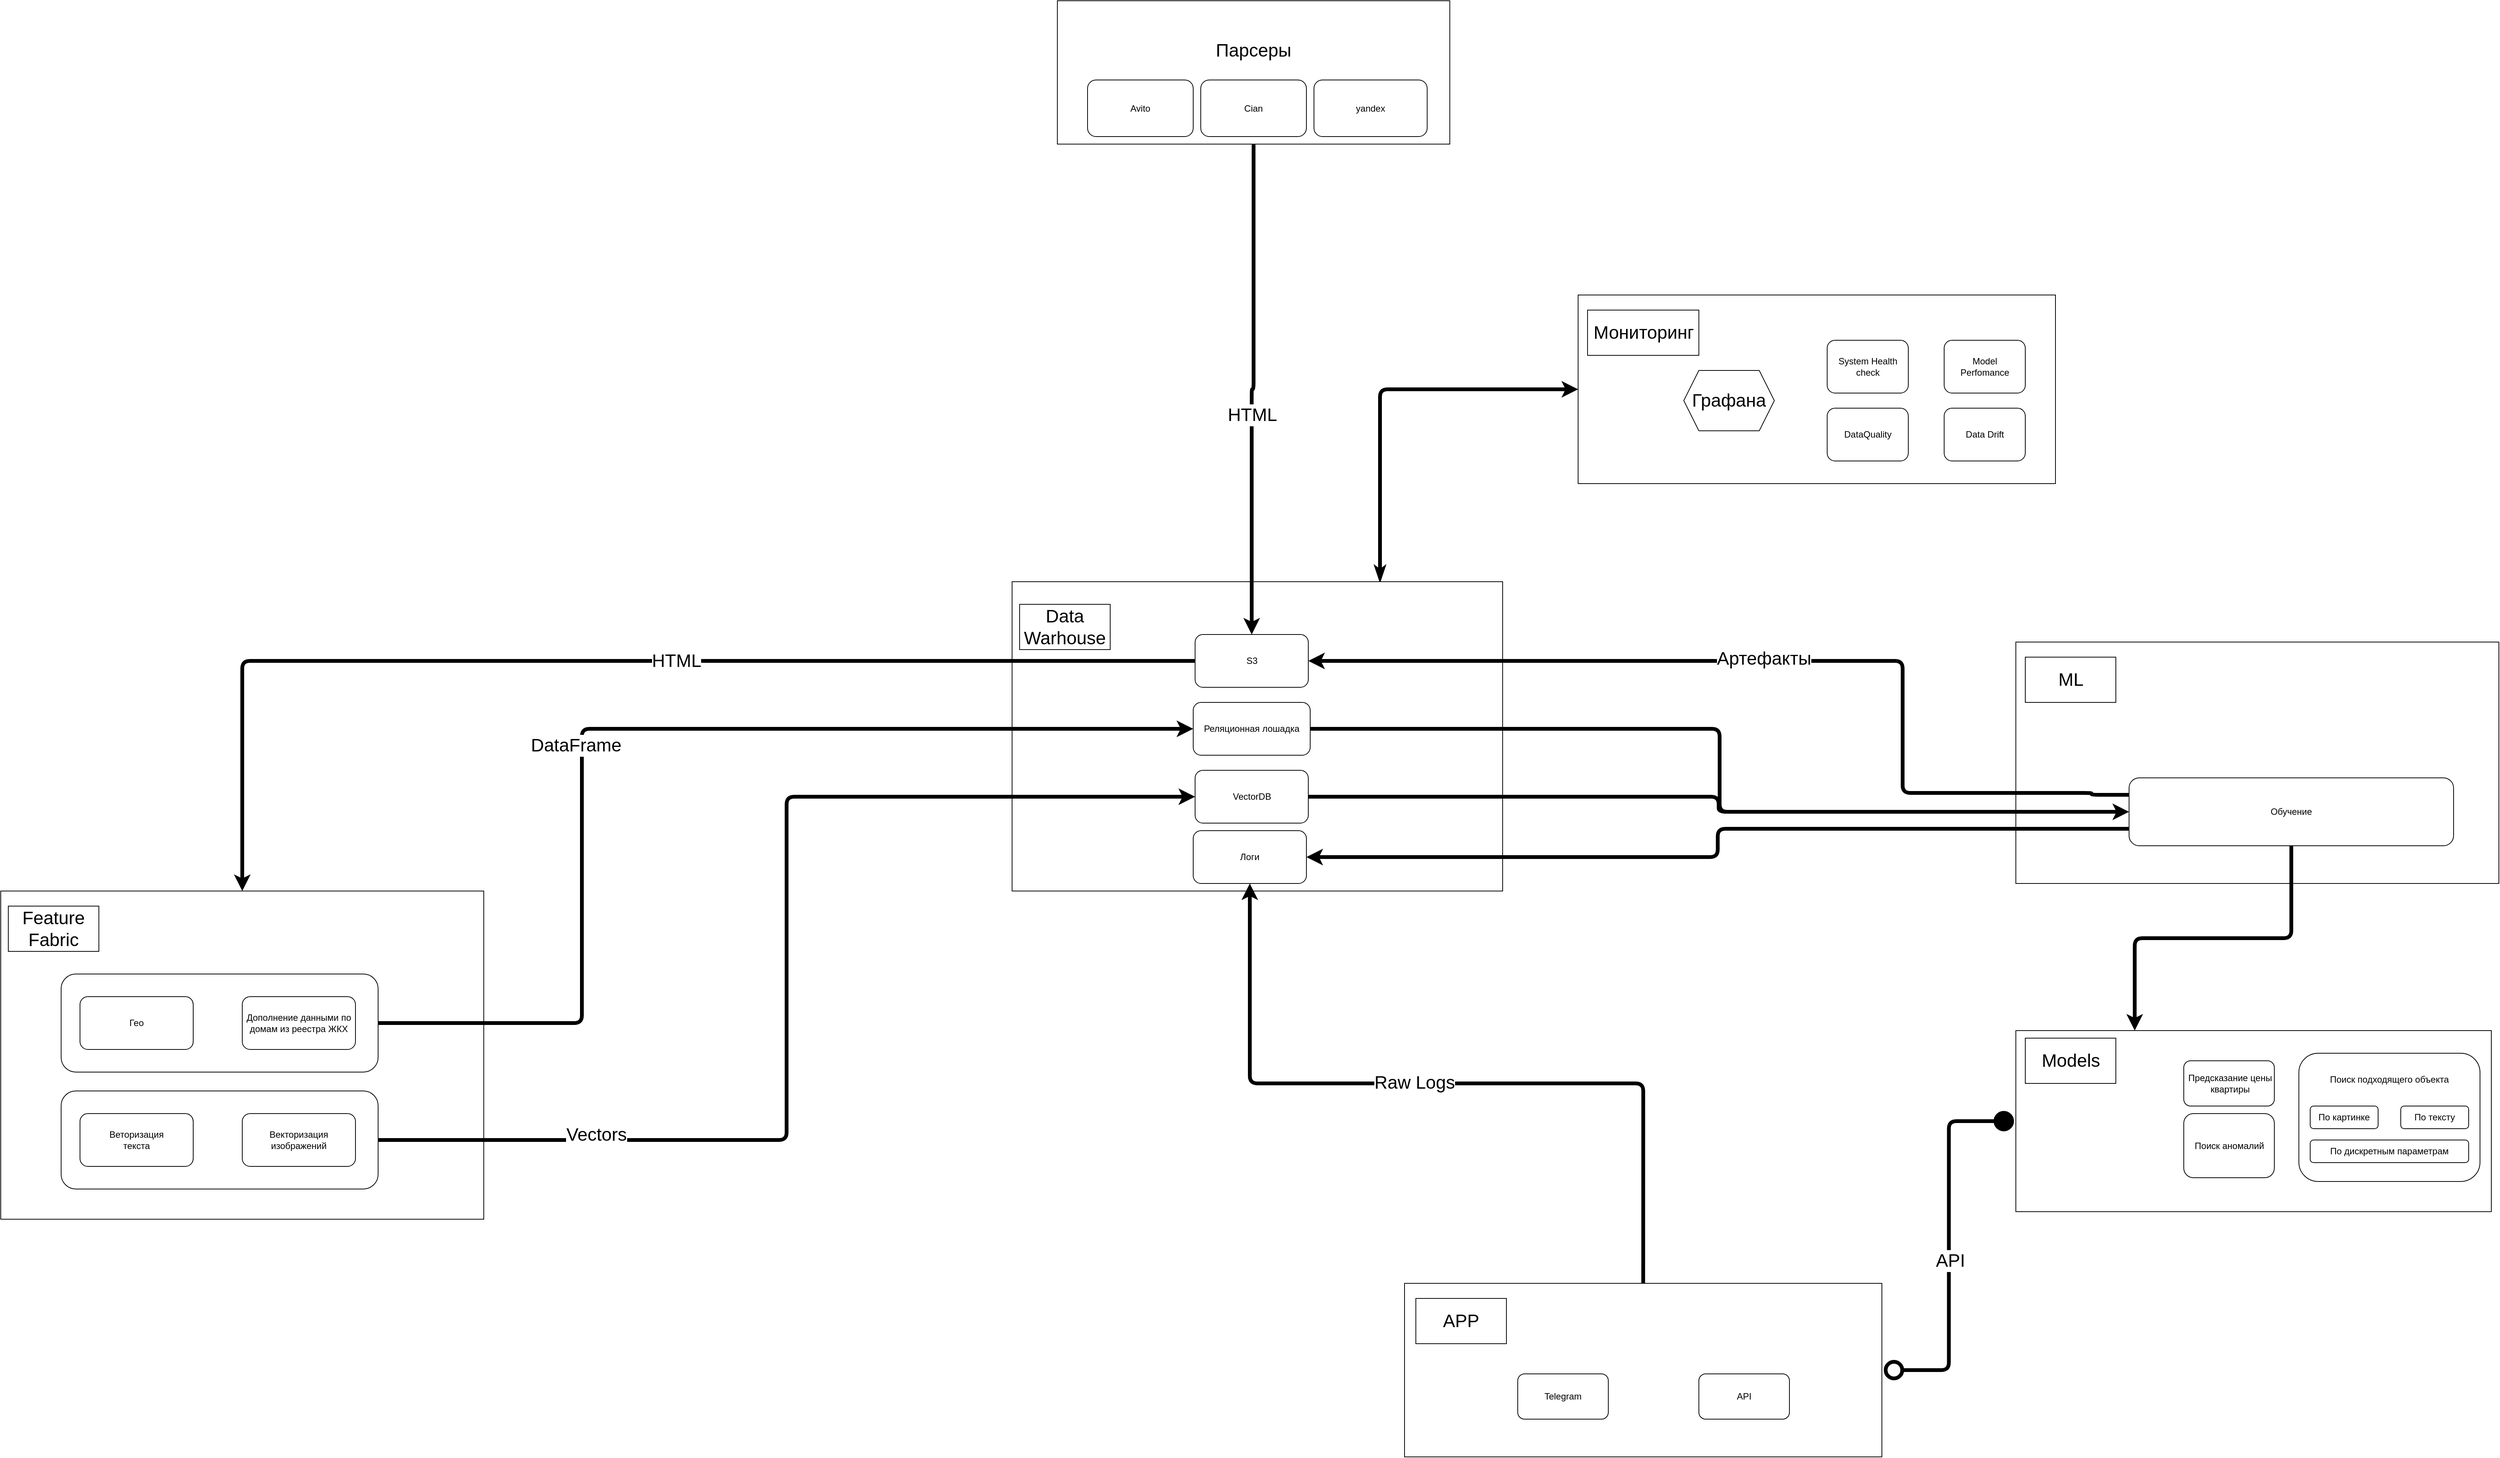 <mxfile>
    <diagram id="0-qSzlRTfHiEZyhpgsYa" name="Page-1">
        <mxGraphModel dx="5160" dy="5193" grid="1" gridSize="10" guides="1" tooltips="1" connect="1" arrows="1" fold="1" page="1" pageScale="1" pageWidth="1200" pageHeight="1920" math="0" shadow="0">
            <root>
                <mxCell id="0"/>
                <mxCell id="1" parent="0"/>
                <mxCell id="56" value="" style="rounded=0;whiteSpace=wrap;html=1;" parent="1" vertex="1">
                    <mxGeometry x="740" y="1750" width="640" height="435" as="geometry"/>
                </mxCell>
                <mxCell id="79" value="" style="rounded=1;whiteSpace=wrap;html=1;fontSize=24;" parent="1" vertex="1">
                    <mxGeometry x="820" y="1860" width="420" height="130" as="geometry"/>
                </mxCell>
                <mxCell id="71" value="" style="rounded=1;whiteSpace=wrap;html=1;fontSize=24;" parent="1" vertex="1">
                    <mxGeometry x="820" y="2015" width="420" height="130" as="geometry"/>
                </mxCell>
                <mxCell id="121" style="edgeStyle=orthogonalEdgeStyle;html=1;exitX=0.75;exitY=0;exitDx=0;exitDy=0;entryX=0;entryY=0.5;entryDx=0;entryDy=0;strokeWidth=5;fontSize=24;startArrow=classicThin;startFill=1;" edge="1" parent="1" source="7" target="95">
                    <mxGeometry relative="1" as="geometry"/>
                </mxCell>
                <mxCell id="7" value="&lt;span style=&quot;font-size: 24px;&quot;&gt;&lt;br&gt;&lt;/span&gt;" style="rounded=0;whiteSpace=wrap;html=1;" parent="1" vertex="1">
                    <mxGeometry x="2080" y="1340" width="650" height="410" as="geometry"/>
                </mxCell>
                <mxCell id="6" value="&lt;font style=&quot;font-size: 24px;&quot;&gt;Парсеры&lt;/font&gt;&lt;br&gt;&lt;br&gt;&lt;br&gt;&lt;br&gt;&lt;br&gt;" style="rounded=0;whiteSpace=wrap;html=1;" parent="1" vertex="1">
                    <mxGeometry x="2140" y="570" width="520" height="190" as="geometry"/>
                </mxCell>
                <mxCell id="2" value="Avito" style="rounded=1;whiteSpace=wrap;html=1;" parent="1" vertex="1">
                    <mxGeometry x="2180" y="675" width="140" height="75" as="geometry"/>
                </mxCell>
                <mxCell id="3" value="Cian" style="rounded=1;whiteSpace=wrap;html=1;" parent="1" vertex="1">
                    <mxGeometry x="2330" y="675" width="140" height="75" as="geometry"/>
                </mxCell>
                <mxCell id="4" value="yandex" style="rounded=1;whiteSpace=wrap;html=1;" parent="1" vertex="1">
                    <mxGeometry x="2480" y="675" width="150" height="75" as="geometry"/>
                </mxCell>
                <mxCell id="51" style="edgeStyle=orthogonalEdgeStyle;html=1;entryX=1;entryY=0.5;entryDx=0;entryDy=0;strokeColor=default;strokeWidth=5;fontSize=24;startArrow=circle;startFill=1;endArrow=circle;endFill=0;" parent="1" source="14" target="19" edge="1">
                    <mxGeometry relative="1" as="geometry"/>
                </mxCell>
                <mxCell id="114" value="API" style="edgeLabel;html=1;align=center;verticalAlign=middle;resizable=0;points=[];fontSize=24;" parent="51" vertex="1" connectable="0">
                    <mxGeometry x="0.078" y="1" relative="1" as="geometry">
                        <mxPoint as="offset"/>
                    </mxGeometry>
                </mxCell>
                <mxCell id="14" value="&lt;span style=&quot;font-size: 24px;&quot;&gt;&lt;br&gt;&lt;/span&gt;" style="rounded=0;whiteSpace=wrap;html=1;" parent="1" vertex="1">
                    <mxGeometry x="3410" y="1935" width="630" height="240" as="geometry"/>
                </mxCell>
                <mxCell id="15" value="&lt;div style=&quot;text-align: center;&quot;&gt;&lt;span style=&quot;background-color: initial;&quot;&gt;Предсказание цены квартиры&lt;/span&gt;&lt;br&gt;&lt;/div&gt;" style="rounded=1;whiteSpace=wrap;html=1;align=left;" parent="1" vertex="1">
                    <mxGeometry x="3632.5" y="1975" width="120" height="60" as="geometry"/>
                </mxCell>
                <mxCell id="52" style="edgeStyle=orthogonalEdgeStyle;html=1;entryX=0.5;entryY=1;entryDx=0;entryDy=0;strokeColor=default;strokeWidth=5;fontSize=24;startArrow=none;startFill=0;exitX=0.5;exitY=0;exitDx=0;exitDy=0;" parent="1" source="19" target="102" edge="1">
                    <mxGeometry relative="1" as="geometry">
                        <mxPoint x="2400" y="2060" as="targetPoint"/>
                    </mxGeometry>
                </mxCell>
                <mxCell id="111" value="Raw Logs" style="edgeLabel;html=1;align=center;verticalAlign=middle;resizable=0;points=[];fontSize=24;" parent="52" vertex="1" connectable="0">
                    <mxGeometry x="0.083" y="-1" relative="1" as="geometry">
                        <mxPoint x="1" as="offset"/>
                    </mxGeometry>
                </mxCell>
                <mxCell id="19" value="&lt;span style=&quot;font-size: 24px;&quot;&gt;&lt;br&gt;&lt;/span&gt;" style="rounded=0;whiteSpace=wrap;html=1;" parent="1" vertex="1">
                    <mxGeometry x="2600" y="2270" width="632.5" height="230" as="geometry"/>
                </mxCell>
                <mxCell id="20" value="Telegram" style="rounded=1;whiteSpace=wrap;html=1;" parent="1" vertex="1">
                    <mxGeometry x="2750" y="2390" width="120" height="60" as="geometry"/>
                </mxCell>
                <mxCell id="21" value="API" style="rounded=1;whiteSpace=wrap;html=1;" parent="1" vertex="1">
                    <mxGeometry x="2990" y="2390" width="120" height="60" as="geometry"/>
                </mxCell>
                <mxCell id="27" style="edgeStyle=orthogonalEdgeStyle;html=1;entryX=0.5;entryY=0;entryDx=0;entryDy=0;strokeWidth=5;fontSize=24;exitX=0.5;exitY=1;exitDx=0;exitDy=0;" parent="1" source="6" target="69" edge="1">
                    <mxGeometry relative="1" as="geometry">
                        <mxPoint x="2410.04" y="570" as="sourcePoint"/>
                        <mxPoint x="2400" y="1000" as="targetPoint"/>
                    </mxGeometry>
                </mxCell>
                <mxCell id="82" value="HTML" style="edgeLabel;html=1;align=center;verticalAlign=middle;resizable=0;points=[];fontSize=24;" parent="27" vertex="1" connectable="0">
                    <mxGeometry x="0.106" relative="1" as="geometry">
                        <mxPoint as="offset"/>
                    </mxGeometry>
                </mxCell>
                <mxCell id="106" style="edgeStyle=orthogonalEdgeStyle;html=1;strokeColor=default;strokeWidth=5;fontSize=24;startArrow=none;startFill=0;entryX=0;entryY=0.5;entryDx=0;entryDy=0;" parent="1" source="30" target="89" edge="1">
                    <mxGeometry relative="1" as="geometry">
                        <mxPoint x="2910" y="1720" as="targetPoint"/>
                    </mxGeometry>
                </mxCell>
                <mxCell id="30" value="VectorDB" style="rounded=1;whiteSpace=wrap;html=1;" parent="1" vertex="1">
                    <mxGeometry x="2322.5" y="1590" width="150" height="70" as="geometry"/>
                </mxCell>
                <mxCell id="32" value="Реляционная лошадка" style="rounded=1;whiteSpace=wrap;html=1;" parent="1" vertex="1">
                    <mxGeometry x="2320" y="1500" width="155" height="70" as="geometry"/>
                </mxCell>
                <mxCell id="43" value="&lt;div style=&quot;&quot;&gt;&lt;span style=&quot;background-color: initial;&quot;&gt;Поиск подходящего объекта&lt;/span&gt;&lt;/div&gt;&lt;div style=&quot;&quot;&gt;&lt;span style=&quot;background-color: initial;&quot;&gt;&lt;br&gt;&lt;/span&gt;&lt;/div&gt;&lt;div style=&quot;&quot;&gt;&lt;span style=&quot;background-color: initial;&quot;&gt;&lt;br&gt;&lt;/span&gt;&lt;/div&gt;&lt;div style=&quot;&quot;&gt;&lt;span style=&quot;background-color: initial;&quot;&gt;&lt;br&gt;&lt;/span&gt;&lt;/div&gt;&lt;div style=&quot;&quot;&gt;&lt;span style=&quot;background-color: initial;&quot;&gt;&lt;br&gt;&lt;/span&gt;&lt;/div&gt;&lt;div style=&quot;&quot;&gt;&lt;span style=&quot;background-color: initial;&quot;&gt;&lt;br&gt;&lt;/span&gt;&lt;/div&gt;&lt;div style=&quot;&quot;&gt;&lt;span style=&quot;background-color: initial;&quot;&gt;&lt;br&gt;&lt;/span&gt;&lt;/div&gt;&lt;div style=&quot;&quot;&gt;&lt;span style=&quot;background-color: initial;&quot;&gt;&lt;br&gt;&lt;/span&gt;&lt;/div&gt;" style="rounded=1;whiteSpace=wrap;html=1;align=center;" parent="1" vertex="1">
                    <mxGeometry x="3785" y="1965" width="240" height="170" as="geometry"/>
                </mxCell>
                <mxCell id="44" value="&lt;div style=&quot;&quot;&gt;По картинке&lt;/div&gt;" style="rounded=1;whiteSpace=wrap;html=1;align=center;" parent="1" vertex="1">
                    <mxGeometry x="3800" y="2035" width="90" height="30" as="geometry"/>
                </mxCell>
                <mxCell id="45" value="&lt;div style=&quot;&quot;&gt;По тексту&lt;/div&gt;" style="rounded=1;whiteSpace=wrap;html=1;align=center;" parent="1" vertex="1">
                    <mxGeometry x="3920" y="2035" width="90" height="30" as="geometry"/>
                </mxCell>
                <mxCell id="46" value="&lt;div style=&quot;&quot;&gt;По дискретным параметрам&lt;/div&gt;" style="rounded=1;whiteSpace=wrap;html=1;align=center;" parent="1" vertex="1">
                    <mxGeometry x="3800" y="2080" width="210" height="30" as="geometry"/>
                </mxCell>
                <mxCell id="49" value="Поиск аномалий" style="rounded=1;whiteSpace=wrap;html=1;align=center;" parent="1" vertex="1">
                    <mxGeometry x="3632.5" y="2045" width="120" height="85" as="geometry"/>
                </mxCell>
                <mxCell id="67" style="edgeStyle=orthogonalEdgeStyle;html=1;entryX=0;entryY=0.5;entryDx=0;entryDy=0;strokeColor=default;strokeWidth=5;fontSize=24;startArrow=none;startFill=0;exitX=1;exitY=0.5;exitDx=0;exitDy=0;" parent="1" source="71" target="30" edge="1">
                    <mxGeometry relative="1" as="geometry"/>
                </mxCell>
                <mxCell id="85" value="Vectors" style="edgeLabel;html=1;align=center;verticalAlign=middle;resizable=0;points=[];fontSize=24;" parent="67" vertex="1" connectable="0">
                    <mxGeometry x="-0.624" y="7" relative="1" as="geometry">
                        <mxPoint as="offset"/>
                    </mxGeometry>
                </mxCell>
                <mxCell id="58" value="Feature Fabric" style="whiteSpace=wrap;html=1;fontSize=24;" parent="1" vertex="1">
                    <mxGeometry x="750" y="1770" width="120" height="60" as="geometry"/>
                </mxCell>
                <mxCell id="59" value="Data&lt;br&gt;Warhouse" style="whiteSpace=wrap;html=1;fontSize=24;" parent="1" vertex="1">
                    <mxGeometry x="2090" y="1370" width="120" height="60" as="geometry"/>
                </mxCell>
                <mxCell id="60" value="Models" style="whiteSpace=wrap;html=1;fontSize=24;" parent="1" vertex="1">
                    <mxGeometry x="3422.5" y="1945" width="120" height="60" as="geometry"/>
                </mxCell>
                <mxCell id="61" value="APP" style="whiteSpace=wrap;html=1;fontSize=24;" parent="1" vertex="1">
                    <mxGeometry x="2615" y="2290" width="120" height="60" as="geometry"/>
                </mxCell>
                <mxCell id="62" value="Веторизация&lt;br&gt;текста" style="rounded=1;whiteSpace=wrap;html=1;" parent="1" vertex="1">
                    <mxGeometry x="845" y="2045" width="150" height="70" as="geometry"/>
                </mxCell>
                <mxCell id="63" value="Гео" style="rounded=1;whiteSpace=wrap;html=1;" parent="1" vertex="1">
                    <mxGeometry x="845" y="1890" width="150" height="70" as="geometry"/>
                </mxCell>
                <mxCell id="65" value="Дополнение данными по домам из реестра ЖКХ" style="rounded=1;whiteSpace=wrap;html=1;" parent="1" vertex="1">
                    <mxGeometry x="1060" y="1890" width="150" height="70" as="geometry"/>
                </mxCell>
                <mxCell id="66" value="Векторизация изображений" style="rounded=1;whiteSpace=wrap;html=1;" parent="1" vertex="1">
                    <mxGeometry x="1060" y="2045" width="150" height="70" as="geometry"/>
                </mxCell>
                <mxCell id="75" style="edgeStyle=orthogonalEdgeStyle;html=1;entryX=0.5;entryY=0;entryDx=0;entryDy=0;strokeColor=default;strokeWidth=5;fontSize=24;startArrow=none;startFill=0;" parent="1" source="69" target="56" edge="1">
                    <mxGeometry relative="1" as="geometry"/>
                </mxCell>
                <mxCell id="83" value="HTML" style="edgeLabel;html=1;align=center;verticalAlign=middle;resizable=0;points=[];fontSize=24;" parent="75" vertex="1" connectable="0">
                    <mxGeometry x="-0.122" relative="1" as="geometry">
                        <mxPoint as="offset"/>
                    </mxGeometry>
                </mxCell>
                <mxCell id="69" value="S3" style="rounded=1;whiteSpace=wrap;html=1;" parent="1" vertex="1">
                    <mxGeometry x="2322.5" y="1410" width="150" height="70" as="geometry"/>
                </mxCell>
                <mxCell id="70" value="" style="rounded=0;whiteSpace=wrap;html=1;" parent="1" vertex="1">
                    <mxGeometry x="3410" y="1420" width="640" height="320" as="geometry"/>
                </mxCell>
                <mxCell id="77" style="edgeStyle=orthogonalEdgeStyle;html=1;entryX=0;entryY=0.5;entryDx=0;entryDy=0;strokeColor=default;strokeWidth=5;fontSize=24;startArrow=none;startFill=0;exitX=1;exitY=0.5;exitDx=0;exitDy=0;" parent="1" source="79" target="32" edge="1">
                    <mxGeometry relative="1" as="geometry">
                        <mxPoint x="1720" y="1575.75" as="sourcePoint"/>
                        <Array as="points">
                            <mxPoint x="1510" y="1925"/>
                            <mxPoint x="1510" y="1535"/>
                        </Array>
                    </mxGeometry>
                </mxCell>
                <mxCell id="86" value="DataFrame" style="edgeLabel;html=1;align=center;verticalAlign=middle;resizable=0;points=[];fontSize=24;" parent="77" vertex="1" connectable="0">
                    <mxGeometry x="-0.131" y="8" relative="1" as="geometry">
                        <mxPoint as="offset"/>
                    </mxGeometry>
                </mxCell>
                <mxCell id="88" value="ML" style="whiteSpace=wrap;html=1;fontSize=24;" parent="1" vertex="1">
                    <mxGeometry x="3422.5" y="1440" width="120" height="60" as="geometry"/>
                </mxCell>
                <mxCell id="100" style="edgeStyle=orthogonalEdgeStyle;html=1;entryX=0.25;entryY=0;entryDx=0;entryDy=0;strokeColor=default;strokeWidth=5;fontSize=24;startArrow=none;startFill=0;" parent="1" source="89" target="14" edge="1">
                    <mxGeometry relative="1" as="geometry"/>
                </mxCell>
                <mxCell id="118" style="edgeStyle=orthogonalEdgeStyle;html=1;exitX=0;exitY=0.75;exitDx=0;exitDy=0;entryX=1;entryY=0.5;entryDx=0;entryDy=0;strokeWidth=5;" edge="1" parent="1" source="89" target="102">
                    <mxGeometry relative="1" as="geometry">
                        <mxPoint x="3070" y="1750" as="targetPoint"/>
                    </mxGeometry>
                </mxCell>
                <mxCell id="89" value="Обучение" style="rounded=1;whiteSpace=wrap;html=1;" parent="1" vertex="1">
                    <mxGeometry x="3560" y="1600" width="430" height="90" as="geometry"/>
                </mxCell>
                <mxCell id="101" style="edgeStyle=orthogonalEdgeStyle;html=1;entryX=1;entryY=0.5;entryDx=0;entryDy=0;strokeColor=default;strokeWidth=5;fontSize=24;startArrow=none;startFill=0;exitX=0;exitY=0.25;exitDx=0;exitDy=0;" parent="1" source="89" target="69" edge="1">
                    <mxGeometry relative="1" as="geometry">
                        <Array as="points">
                            <mxPoint x="3510" y="1622"/>
                            <mxPoint x="3510" y="1620"/>
                            <mxPoint x="3260" y="1620"/>
                            <mxPoint x="3260" y="1445"/>
                        </Array>
                        <mxPoint x="3560" y="1520" as="sourcePoint"/>
                    </mxGeometry>
                </mxCell>
                <mxCell id="120" value="&lt;font style=&quot;font-size: 24px;&quot;&gt;Артефакты&lt;/font&gt;" style="edgeLabel;html=1;align=center;verticalAlign=middle;resizable=0;points=[];fontSize=11;" vertex="1" connectable="0" parent="101">
                    <mxGeometry x="0.047" y="-3" relative="1" as="geometry">
                        <mxPoint as="offset"/>
                    </mxGeometry>
                </mxCell>
                <mxCell id="95" value="" style="rounded=0;whiteSpace=wrap;html=1;" parent="1" vertex="1">
                    <mxGeometry x="2830" y="960" width="632.5" height="250" as="geometry"/>
                </mxCell>
                <mxCell id="96" value="Мониторинг" style="whiteSpace=wrap;html=1;fontSize=24;" parent="1" vertex="1">
                    <mxGeometry x="2842.5" y="980" width="147.5" height="60" as="geometry"/>
                </mxCell>
                <mxCell id="97" value="Model&lt;br&gt;Perfomance" style="rounded=1;whiteSpace=wrap;html=1;" parent="1" vertex="1">
                    <mxGeometry x="3315" y="1020" width="107.5" height="70" as="geometry"/>
                </mxCell>
                <mxCell id="102" value="Логи" style="rounded=1;whiteSpace=wrap;html=1;" parent="1" vertex="1">
                    <mxGeometry x="2320" y="1670" width="150" height="70" as="geometry"/>
                </mxCell>
                <mxCell id="103" value="DataQuality" style="rounded=1;whiteSpace=wrap;html=1;" parent="1" vertex="1">
                    <mxGeometry x="3160" y="1110" width="107.5" height="70" as="geometry"/>
                </mxCell>
                <mxCell id="104" value="Data Drift" style="rounded=1;whiteSpace=wrap;html=1;" parent="1" vertex="1">
                    <mxGeometry x="3315" y="1110" width="107.5" height="70" as="geometry"/>
                </mxCell>
                <mxCell id="105" style="edgeStyle=orthogonalEdgeStyle;html=1;entryX=0;entryY=0.5;entryDx=0;entryDy=0;strokeColor=default;strokeWidth=5;fontSize=24;startArrow=none;startFill=0;" parent="1" source="32" target="89" edge="1">
                    <mxGeometry relative="1" as="geometry"/>
                </mxCell>
                <mxCell id="109" value="System Health check" style="rounded=1;whiteSpace=wrap;html=1;" parent="1" vertex="1">
                    <mxGeometry x="3160" y="1020" width="107.5" height="70" as="geometry"/>
                </mxCell>
                <mxCell id="116" value="Графана" style="shape=hexagon;perimeter=hexagonPerimeter2;whiteSpace=wrap;html=1;fixedSize=1;fontSize=24;" parent="1" vertex="1">
                    <mxGeometry x="2970" y="1060" width="120" height="80" as="geometry"/>
                </mxCell>
            </root>
        </mxGraphModel>
    </diagram>
</mxfile>